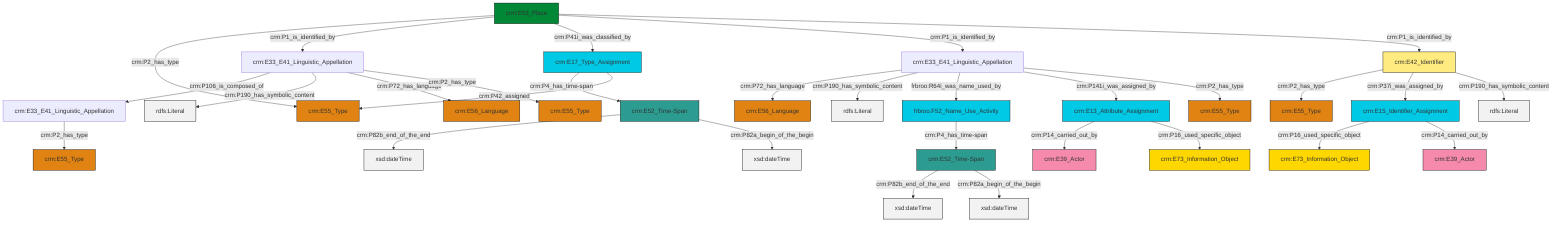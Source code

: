 graph TD
classDef Literal fill:#f2f2f2,stroke:#000000;
classDef CRM_Entity fill:#FFFFFF,stroke:#000000;
classDef Temporal_Entity fill:#00C9E6, stroke:#000000;
classDef Type fill:#E18312, stroke:#000000;
classDef Time-Span fill:#2C9C91, stroke:#000000;
classDef Appellation fill:#FFEB7F, stroke:#000000;
classDef Place fill:#008836, stroke:#000000;
classDef Persistent_Item fill:#B266B2, stroke:#000000;
classDef Conceptual_Object fill:#FFD700, stroke:#000000;
classDef Physical_Thing fill:#D2B48C, stroke:#000000;
classDef Actor fill:#f58aad, stroke:#000000;
classDef PC_Classes fill:#4ce600, stroke:#000000;
classDef Multi fill:#cccccc,stroke:#000000;

2["crm:E17_Type_Assignment"]:::Temporal_Entity -->|crm:P4_has_time-span| 3["crm:E52_Time-Span"]:::Time-Span
4["crm:E33_E41_Linguistic_Appellation"]:::Default -->|crm:P2_has_type| 5["crm:E55_Type"]:::Type
6["crm:E33_E41_Linguistic_Appellation"]:::Default -->|crm:P106_is_composed_of| 4["crm:E33_E41_Linguistic_Appellation"]:::Default
7["crm:E53_Place"]:::Place -->|crm:P2_has_type| 8["crm:E55_Type"]:::Type
6["crm:E33_E41_Linguistic_Appellation"]:::Default -->|crm:P190_has_symbolic_content| 9[rdfs:Literal]:::Literal
10["crm:E33_E41_Linguistic_Appellation"]:::Default -->|crm:P72_has_language| 11["crm:E56_Language"]:::Type
12["crm:E15_Identifier_Assignment"]:::Temporal_Entity -->|crm:P16_used_specific_object| 13["crm:E73_Information_Object"]:::Conceptual_Object
6["crm:E33_E41_Linguistic_Appellation"]:::Default -->|crm:P72_has_language| 15["crm:E56_Language"]:::Type
10["crm:E33_E41_Linguistic_Appellation"]:::Default -->|crm:P190_has_symbolic_content| 16[rdfs:Literal]:::Literal
7["crm:E53_Place"]:::Place -->|crm:P1_is_identified_by| 6["crm:E33_E41_Linguistic_Appellation"]:::Default
3["crm:E52_Time-Span"]:::Time-Span -->|crm:P82b_end_of_the_end| 17[xsd:dateTime]:::Literal
10["crm:E33_E41_Linguistic_Appellation"]:::Default -->|frbroo:R64i_was_name_used_by| 21["frbroo:F52_Name_Use_Activity"]:::Temporal_Entity
3["crm:E52_Time-Span"]:::Time-Span -->|crm:P82a_begin_of_the_begin| 24[xsd:dateTime]:::Literal
6["crm:E33_E41_Linguistic_Appellation"]:::Default -->|crm:P2_has_type| 25["crm:E55_Type"]:::Type
7["crm:E53_Place"]:::Place -->|crm:P41i_was_classified_by| 2["crm:E17_Type_Assignment"]:::Temporal_Entity
21["frbroo:F52_Name_Use_Activity"]:::Temporal_Entity -->|crm:P4_has_time-span| 26["crm:E52_Time-Span"]:::Time-Span
10["crm:E33_E41_Linguistic_Appellation"]:::Default -->|crm:P141i_was_assigned_by| 31["crm:E13_Attribute_Assignment"]:::Temporal_Entity
35["crm:E42_Identifier"]:::Appellation -->|crm:P2_has_type| 0["crm:E55_Type"]:::Type
26["crm:E52_Time-Span"]:::Time-Span -->|crm:P82b_end_of_the_end| 45[xsd:dateTime]:::Literal
12["crm:E15_Identifier_Assignment"]:::Temporal_Entity -->|crm:P14_carried_out_by| 22["crm:E39_Actor"]:::Actor
31["crm:E13_Attribute_Assignment"]:::Temporal_Entity -->|crm:P14_carried_out_by| 18["crm:E39_Actor"]:::Actor
10["crm:E33_E41_Linguistic_Appellation"]:::Default -->|crm:P2_has_type| 41["crm:E55_Type"]:::Type
7["crm:E53_Place"]:::Place -->|crm:P1_is_identified_by| 10["crm:E33_E41_Linguistic_Appellation"]:::Default
7["crm:E53_Place"]:::Place -->|crm:P1_is_identified_by| 35["crm:E42_Identifier"]:::Appellation
26["crm:E52_Time-Span"]:::Time-Span -->|crm:P82a_begin_of_the_begin| 49[xsd:dateTime]:::Literal
31["crm:E13_Attribute_Assignment"]:::Temporal_Entity -->|crm:P16_used_specific_object| 28["crm:E73_Information_Object"]:::Conceptual_Object
35["crm:E42_Identifier"]:::Appellation -->|crm:P37i_was_assigned_by| 12["crm:E15_Identifier_Assignment"]:::Temporal_Entity
35["crm:E42_Identifier"]:::Appellation -->|crm:P190_has_symbolic_content| 52[rdfs:Literal]:::Literal
2["crm:E17_Type_Assignment"]:::Temporal_Entity -->|crm:P42_assigned| 8["crm:E55_Type"]:::Type